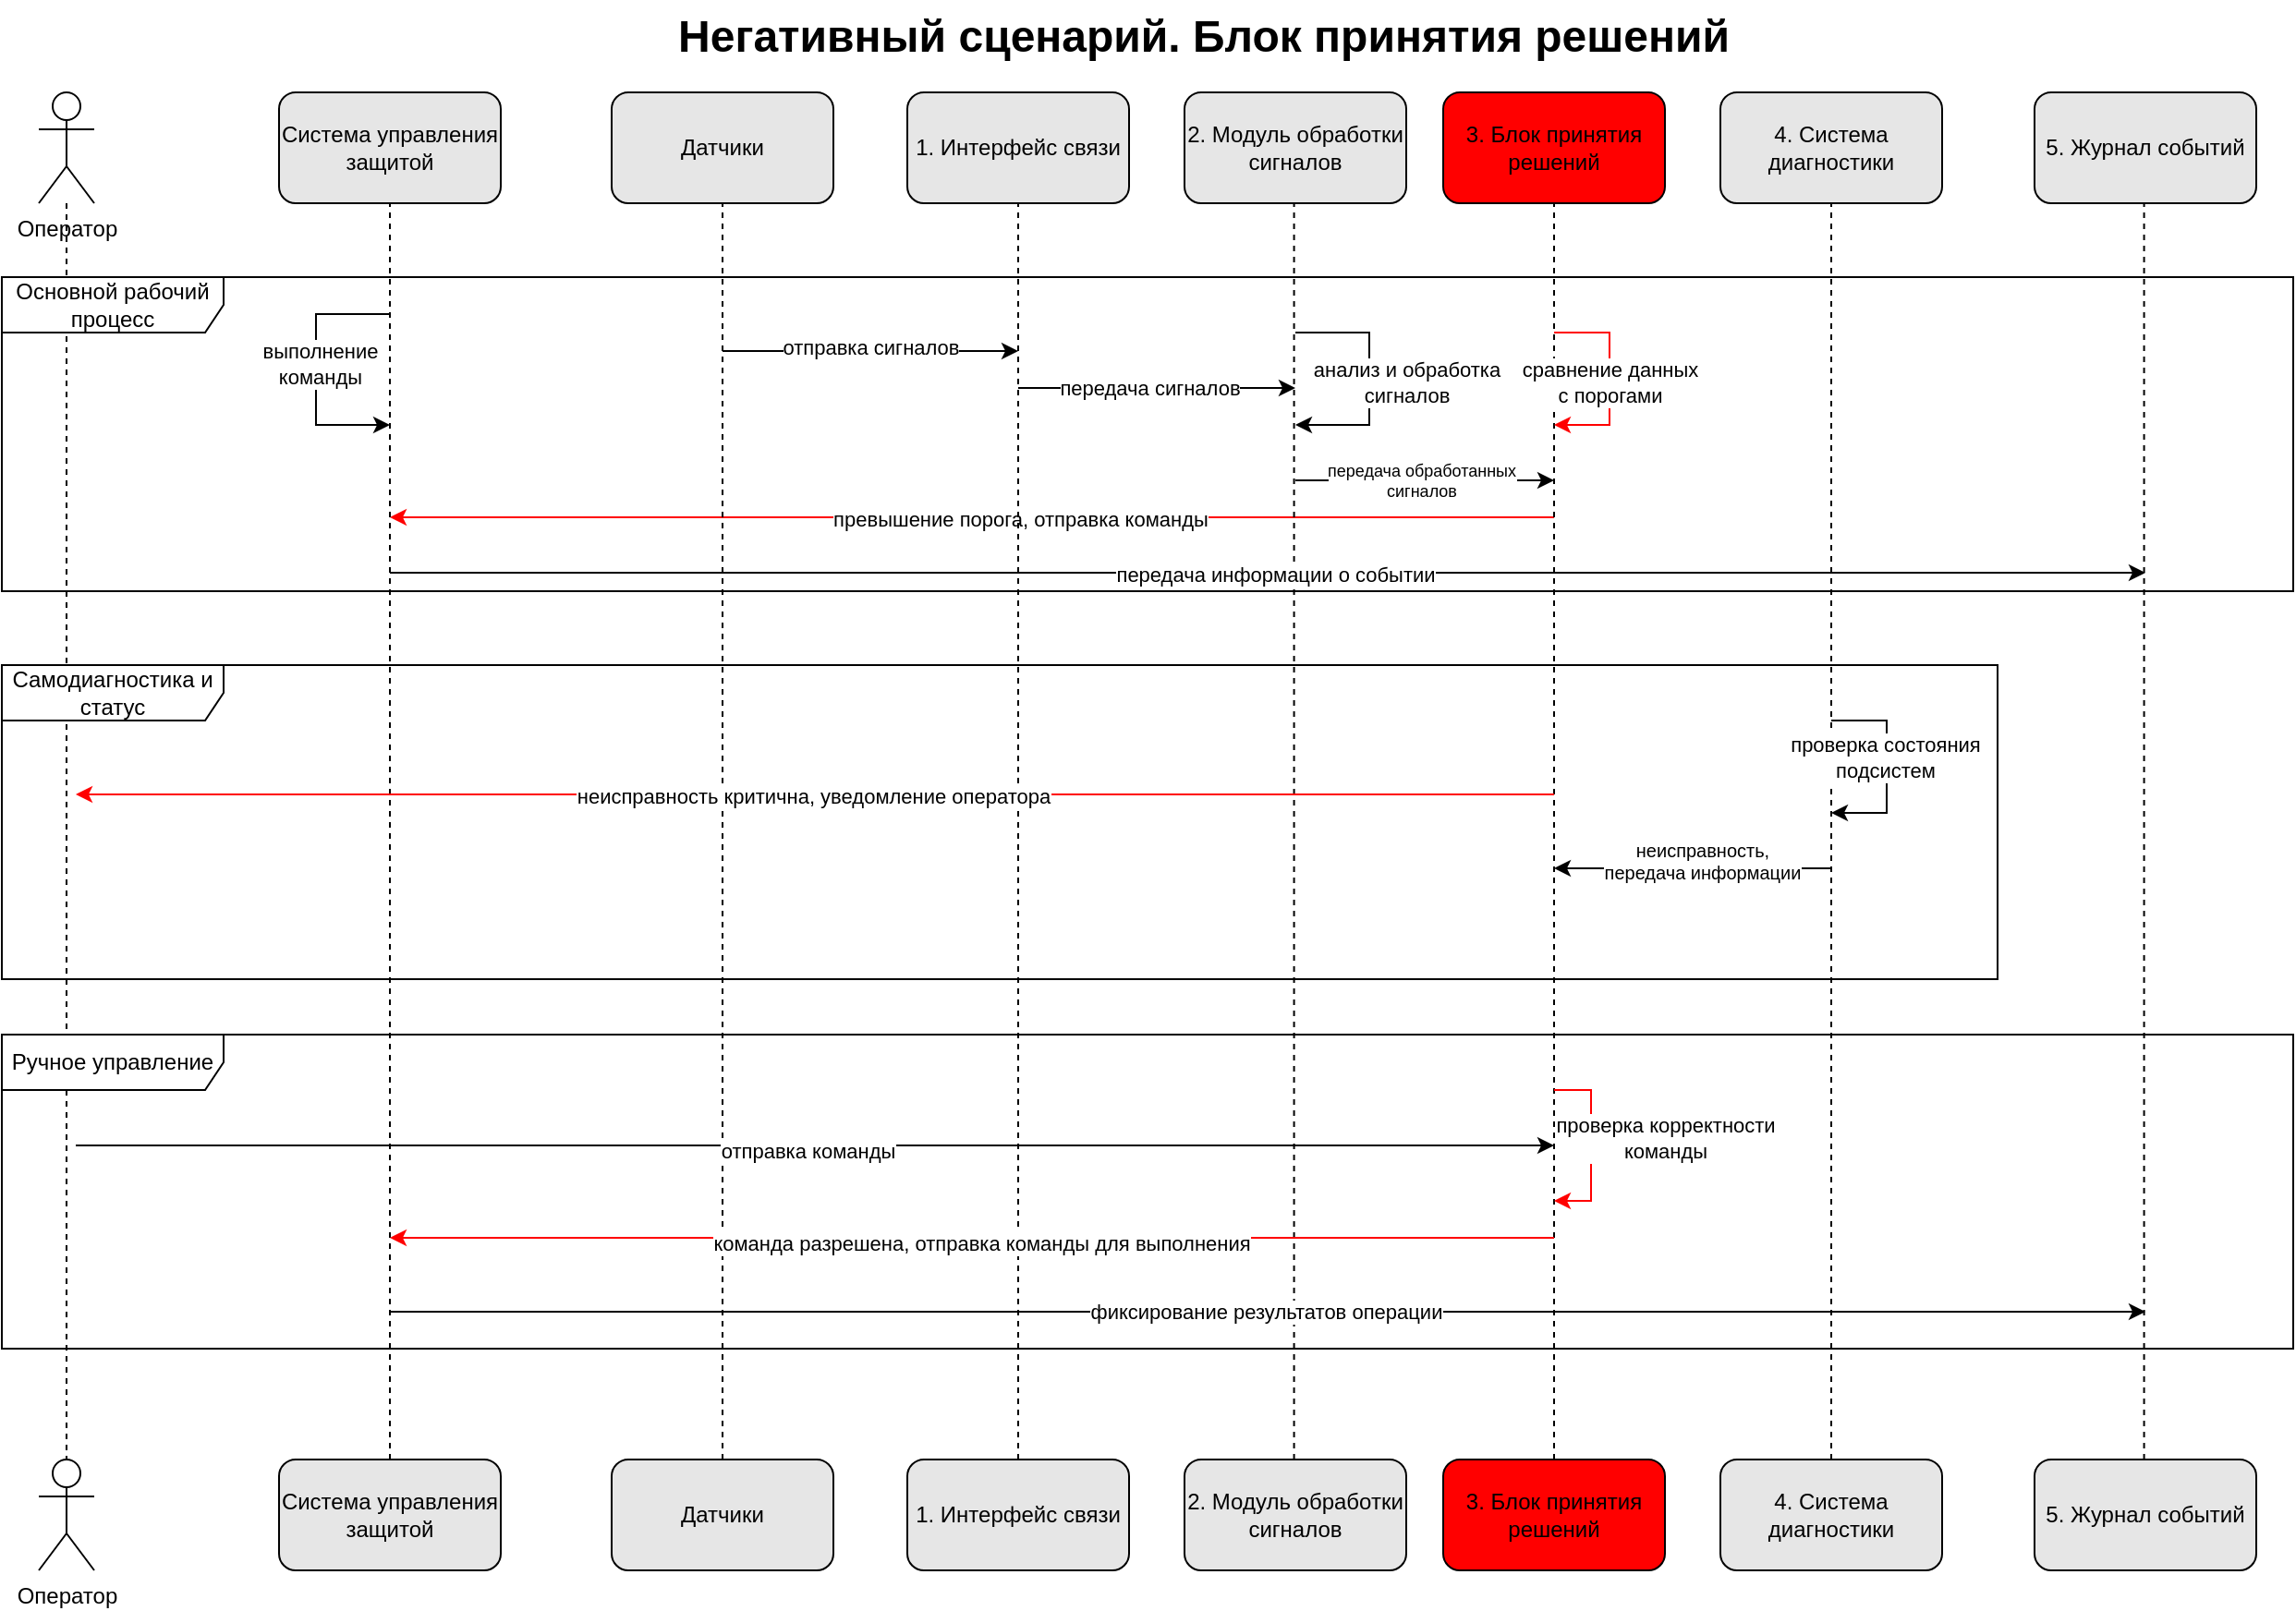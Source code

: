 <mxfile version="26.2.3">
  <diagram name="Page-1" id="c7488fd3-1785-93aa-aadb-54a6760d102a">
    <mxGraphModel dx="1429" dy="2018" grid="1" gridSize="10" guides="1" tooltips="1" connect="1" arrows="1" fold="1" page="1" pageScale="1" pageWidth="1100" pageHeight="850" background="none" math="0" shadow="0">
      <root>
        <mxCell id="0" />
        <mxCell id="1" parent="0" />
        <mxCell id="bBXWs2izji7ijMaOlB8e-4" style="edgeStyle=orthogonalEdgeStyle;rounded=0;orthogonalLoop=1;jettySize=auto;html=1;dashed=1;endArrow=none;startFill=0;" parent="1" source="bBXWs2izji7ijMaOlB8e-1" edge="1">
          <mxGeometry relative="1" as="geometry">
            <mxPoint x="55" y="800" as="targetPoint" />
          </mxGeometry>
        </mxCell>
        <mxCell id="bBXWs2izji7ijMaOlB8e-1" value="Оператор" style="shape=umlActor;verticalLabelPosition=bottom;verticalAlign=top;html=1;outlineConnect=0;" parent="1" vertex="1">
          <mxGeometry x="40" y="60" width="30" height="60" as="geometry" />
        </mxCell>
        <mxCell id="bBXWs2izji7ijMaOlB8e-5" value="Оператор" style="shape=umlActor;verticalLabelPosition=bottom;verticalAlign=top;html=1;outlineConnect=0;" parent="1" vertex="1">
          <mxGeometry x="40" y="800" width="30" height="60" as="geometry" />
        </mxCell>
        <mxCell id="bBXWs2izji7ijMaOlB8e-60" value="Основной рабочий процесс" style="shape=umlFrame;whiteSpace=wrap;html=1;pointerEvents=0;recursiveResize=0;container=1;collapsible=0;width=120;height=30;" parent="1" vertex="1">
          <mxGeometry x="20" y="160" width="1240" height="170" as="geometry" />
        </mxCell>
        <mxCell id="bBXWs2izji7ijMaOlB8e-89" value="" style="endArrow=classic;html=1;rounded=0;" parent="bBXWs2izji7ijMaOlB8e-60" edge="1">
          <mxGeometry width="50" height="50" relative="1" as="geometry">
            <mxPoint x="390" y="40" as="sourcePoint" />
            <mxPoint x="550" y="40" as="targetPoint" />
          </mxGeometry>
        </mxCell>
        <mxCell id="bBXWs2izji7ijMaOlB8e-90" value="отправка сигналов" style="edgeLabel;html=1;align=center;verticalAlign=middle;resizable=0;points=[];" parent="bBXWs2izji7ijMaOlB8e-89" vertex="1" connectable="0">
          <mxGeometry y="2" relative="1" as="geometry">
            <mxPoint as="offset" />
          </mxGeometry>
        </mxCell>
        <mxCell id="bBXWs2izji7ijMaOlB8e-91" value="" style="endArrow=classic;html=1;rounded=0;" parent="bBXWs2izji7ijMaOlB8e-60" edge="1">
          <mxGeometry width="50" height="50" relative="1" as="geometry">
            <mxPoint x="550" y="60" as="sourcePoint" />
            <mxPoint x="700" y="60" as="targetPoint" />
          </mxGeometry>
        </mxCell>
        <mxCell id="bBXWs2izji7ijMaOlB8e-92" value="&lt;div&gt;передача сигналов&lt;/div&gt;" style="edgeLabel;html=1;align=center;verticalAlign=middle;resizable=0;points=[];" parent="bBXWs2izji7ijMaOlB8e-91" vertex="1" connectable="0">
          <mxGeometry x="0.178" y="2" relative="1" as="geometry">
            <mxPoint x="-18" y="2" as="offset" />
          </mxGeometry>
        </mxCell>
        <mxCell id="bBXWs2izji7ijMaOlB8e-95" value="" style="endArrow=classic;html=1;rounded=0;" parent="bBXWs2izji7ijMaOlB8e-60" edge="1">
          <mxGeometry width="50" height="50" relative="1" as="geometry">
            <mxPoint x="700" y="110" as="sourcePoint" />
            <mxPoint x="840" y="110" as="targetPoint" />
          </mxGeometry>
        </mxCell>
        <mxCell id="bBXWs2izji7ijMaOlB8e-96" value="&lt;div&gt;передача обработанных&lt;/div&gt;&lt;div&gt;сигналов&lt;/div&gt;" style="edgeLabel;html=1;align=center;verticalAlign=middle;resizable=0;points=[];fontSize=9;" parent="bBXWs2izji7ijMaOlB8e-95" vertex="1" connectable="0">
          <mxGeometry x="-0.071" y="-2" relative="1" as="geometry">
            <mxPoint x="3" y="-2" as="offset" />
          </mxGeometry>
        </mxCell>
        <mxCell id="bBXWs2izji7ijMaOlB8e-101" value="" style="endArrow=classic;html=1;rounded=0;strokeColor=#FF0000;" parent="bBXWs2izji7ijMaOlB8e-60" edge="1">
          <mxGeometry width="50" height="50" relative="1" as="geometry">
            <mxPoint x="840" y="130" as="sourcePoint" />
            <mxPoint x="210" y="130" as="targetPoint" />
          </mxGeometry>
        </mxCell>
        <mxCell id="bBXWs2izji7ijMaOlB8e-102" value="превышение порога, отправка команды" style="edgeLabel;html=1;align=center;verticalAlign=middle;resizable=0;points=[];" parent="bBXWs2izji7ijMaOlB8e-101" vertex="1" connectable="0">
          <mxGeometry x="-0.062" y="1" relative="1" as="geometry">
            <mxPoint x="6" as="offset" />
          </mxGeometry>
        </mxCell>
        <mxCell id="bBXWs2izji7ijMaOlB8e-61" value="Самодиагностика и статус" style="shape=umlFrame;whiteSpace=wrap;html=1;pointerEvents=0;recursiveResize=0;container=1;collapsible=0;width=120;height=30;" parent="1" vertex="1">
          <mxGeometry x="20" y="370" width="1080" height="170" as="geometry" />
        </mxCell>
        <mxCell id="bBXWs2izji7ijMaOlB8e-85" value="" style="endArrow=none;dashed=1;html=1;rounded=0;entryX=0.5;entryY=1;entryDx=0;entryDy=0;exitX=0.5;exitY=0;exitDx=0;exitDy=0;" parent="bBXWs2izji7ijMaOlB8e-61" edge="1">
          <mxGeometry width="50" height="50" relative="1" as="geometry">
            <mxPoint x="699.29" y="430" as="sourcePoint" />
            <mxPoint x="699.29" y="-250" as="targetPoint" />
          </mxGeometry>
        </mxCell>
        <mxCell id="bBXWs2izji7ijMaOlB8e-86" value="" style="endArrow=none;dashed=1;html=1;rounded=0;entryX=0.5;entryY=1;entryDx=0;entryDy=0;exitX=0.5;exitY=0;exitDx=0;exitDy=0;" parent="bBXWs2izji7ijMaOlB8e-61" edge="1">
          <mxGeometry width="50" height="50" relative="1" as="geometry">
            <mxPoint x="840" y="430" as="sourcePoint" />
            <mxPoint x="840" y="-250" as="targetPoint" />
          </mxGeometry>
        </mxCell>
        <mxCell id="bBXWs2izji7ijMaOlB8e-87" value="" style="endArrow=none;dashed=1;html=1;rounded=0;entryX=0.5;entryY=1;entryDx=0;entryDy=0;exitX=0.5;exitY=0;exitDx=0;exitDy=0;" parent="bBXWs2izji7ijMaOlB8e-61" edge="1">
          <mxGeometry width="50" height="50" relative="1" as="geometry">
            <mxPoint x="990" y="430" as="sourcePoint" />
            <mxPoint x="990" y="-250" as="targetPoint" />
          </mxGeometry>
        </mxCell>
        <mxCell id="bBXWs2izji7ijMaOlB8e-62" value="Ручное управление" style="shape=umlFrame;whiteSpace=wrap;html=1;pointerEvents=0;recursiveResize=0;container=1;collapsible=0;width=120;height=30;" parent="1" vertex="1">
          <mxGeometry x="20" y="570" width="1240" height="170" as="geometry" />
        </mxCell>
        <mxCell id="bBXWs2izji7ijMaOlB8e-64" value="Система управления защитой" style="rounded=1;whiteSpace=wrap;html=1;fillColor=#E6E6E6;" parent="1" vertex="1">
          <mxGeometry x="170" y="60" width="120" height="60" as="geometry" />
        </mxCell>
        <mxCell id="bBXWs2izji7ijMaOlB8e-66" value="Система управления защитой" style="rounded=1;whiteSpace=wrap;html=1;fillColor=#E6E6E6;" parent="1" vertex="1">
          <mxGeometry x="170" y="800" width="120" height="60" as="geometry" />
        </mxCell>
        <mxCell id="bBXWs2izji7ijMaOlB8e-67" value="Датчики" style="rounded=1;whiteSpace=wrap;html=1;fillColor=#E6E6E6;" parent="1" vertex="1">
          <mxGeometry x="350" y="60" width="120" height="60" as="geometry" />
        </mxCell>
        <mxCell id="bBXWs2izji7ijMaOlB8e-68" value="Датчики" style="rounded=1;whiteSpace=wrap;html=1;fillColor=#E6E6E6;" parent="1" vertex="1">
          <mxGeometry x="350" y="800" width="120" height="60" as="geometry" />
        </mxCell>
        <mxCell id="bBXWs2izji7ijMaOlB8e-69" value="1. Интерфейс связи" style="rounded=1;whiteSpace=wrap;html=1;fillColor=#E6E6E6;" parent="1" vertex="1">
          <mxGeometry x="510" y="60" width="120" height="60" as="geometry" />
        </mxCell>
        <mxCell id="bBXWs2izji7ijMaOlB8e-70" value="1. Интерфейс связи" style="rounded=1;whiteSpace=wrap;html=1;fillColor=#E6E6E6;" parent="1" vertex="1">
          <mxGeometry x="510" y="800" width="120" height="60" as="geometry" />
        </mxCell>
        <mxCell id="bBXWs2izji7ijMaOlB8e-71" value="2. Модуль обработки сигналов" style="rounded=1;whiteSpace=wrap;html=1;fillColor=#E6E6E6;" parent="1" vertex="1">
          <mxGeometry x="660" y="60" width="120" height="60" as="geometry" />
        </mxCell>
        <mxCell id="bBXWs2izji7ijMaOlB8e-72" value="2. Модуль обработки сигналов" style="rounded=1;whiteSpace=wrap;html=1;fillColor=#E6E6E6;" parent="1" vertex="1">
          <mxGeometry x="660" y="800" width="120" height="60" as="geometry" />
        </mxCell>
        <mxCell id="bBXWs2izji7ijMaOlB8e-73" value="3. Блок принятия решений" style="rounded=1;whiteSpace=wrap;html=1;fillColor=#FF0000;" parent="1" vertex="1">
          <mxGeometry x="800" y="60" width="120" height="60" as="geometry" />
        </mxCell>
        <mxCell id="bBXWs2izji7ijMaOlB8e-74" value="3. Блок принятия решений" style="rounded=1;whiteSpace=wrap;html=1;fillColor=#FF0000;" parent="1" vertex="1">
          <mxGeometry x="800" y="800" width="120" height="60" as="geometry" />
        </mxCell>
        <mxCell id="bBXWs2izji7ijMaOlB8e-75" value="4. Система диагностики" style="rounded=1;whiteSpace=wrap;html=1;fillColor=#E6E6E6;" parent="1" vertex="1">
          <mxGeometry x="950" y="60" width="120" height="60" as="geometry" />
        </mxCell>
        <mxCell id="bBXWs2izji7ijMaOlB8e-76" value="4. Система диагностики" style="rounded=1;whiteSpace=wrap;html=1;fillColor=#E6E6E6;" parent="1" vertex="1">
          <mxGeometry x="950" y="800" width="120" height="60" as="geometry" />
        </mxCell>
        <mxCell id="bBXWs2izji7ijMaOlB8e-80" value="5. Журнал событий" style="rounded=1;whiteSpace=wrap;html=1;fillColor=#E6E6E6;" parent="1" vertex="1">
          <mxGeometry x="1120" y="60" width="120" height="60" as="geometry" />
        </mxCell>
        <mxCell id="bBXWs2izji7ijMaOlB8e-81" value="5. Журнал событий" style="rounded=1;whiteSpace=wrap;html=1;fillColor=#E6E6E6;" parent="1" vertex="1">
          <mxGeometry x="1120" y="800" width="120" height="60" as="geometry" />
        </mxCell>
        <mxCell id="bBXWs2izji7ijMaOlB8e-82" value="" style="endArrow=none;dashed=1;html=1;rounded=0;entryX=0.5;entryY=1;entryDx=0;entryDy=0;exitX=0.5;exitY=0;exitDx=0;exitDy=0;" parent="1" source="bBXWs2izji7ijMaOlB8e-66" target="bBXWs2izji7ijMaOlB8e-64" edge="1">
          <mxGeometry width="50" height="50" relative="1" as="geometry">
            <mxPoint x="420" y="710" as="sourcePoint" />
            <mxPoint x="470" y="660" as="targetPoint" />
          </mxGeometry>
        </mxCell>
        <mxCell id="bBXWs2izji7ijMaOlB8e-83" value="" style="endArrow=none;dashed=1;html=1;rounded=0;entryX=0.5;entryY=1;entryDx=0;entryDy=0;exitX=0.5;exitY=0;exitDx=0;exitDy=0;" parent="1" source="bBXWs2izji7ijMaOlB8e-68" target="bBXWs2izji7ijMaOlB8e-67" edge="1">
          <mxGeometry width="50" height="50" relative="1" as="geometry">
            <mxPoint x="430" y="710" as="sourcePoint" />
            <mxPoint x="420" y="120.0" as="targetPoint" />
          </mxGeometry>
        </mxCell>
        <mxCell id="bBXWs2izji7ijMaOlB8e-84" value="" style="endArrow=none;dashed=1;html=1;rounded=0;entryX=0.5;entryY=1;entryDx=0;entryDy=0;exitX=0.5;exitY=0;exitDx=0;exitDy=0;" parent="1" source="bBXWs2izji7ijMaOlB8e-70" target="bBXWs2izji7ijMaOlB8e-69" edge="1">
          <mxGeometry width="50" height="50" relative="1" as="geometry">
            <mxPoint x="590" y="730" as="sourcePoint" />
            <mxPoint x="640" y="680" as="targetPoint" />
          </mxGeometry>
        </mxCell>
        <mxCell id="bBXWs2izji7ijMaOlB8e-88" value="" style="endArrow=none;dashed=1;html=1;rounded=0;entryX=0.5;entryY=1;entryDx=0;entryDy=0;exitX=0.5;exitY=0;exitDx=0;exitDy=0;" parent="1" edge="1">
          <mxGeometry width="50" height="50" relative="1" as="geometry">
            <mxPoint x="1179.29" y="800" as="sourcePoint" />
            <mxPoint x="1179.29" y="120" as="targetPoint" />
          </mxGeometry>
        </mxCell>
        <mxCell id="bBXWs2izji7ijMaOlB8e-93" value="" style="endArrow=classic;html=1;rounded=0;" parent="1" edge="1">
          <mxGeometry width="50" height="50" relative="1" as="geometry">
            <mxPoint x="720" y="190" as="sourcePoint" />
            <mxPoint x="720" y="240" as="targetPoint" />
            <Array as="points">
              <mxPoint x="760" y="190" />
              <mxPoint x="760" y="240" />
            </Array>
          </mxGeometry>
        </mxCell>
        <mxCell id="bBXWs2izji7ijMaOlB8e-94" value="&lt;div&gt;анализ и обработка&lt;/div&gt;&lt;div&gt;сигналов&lt;/div&gt;" style="edgeLabel;html=1;align=center;verticalAlign=middle;resizable=0;points=[];" parent="bBXWs2izji7ijMaOlB8e-93" vertex="1" connectable="0">
          <mxGeometry x="0.026" y="2" relative="1" as="geometry">
            <mxPoint x="18" as="offset" />
          </mxGeometry>
        </mxCell>
        <mxCell id="bBXWs2izji7ijMaOlB8e-97" value="" style="endArrow=classic;html=1;rounded=0;strokeColor=#FF0000;" parent="1" edge="1">
          <mxGeometry width="50" height="50" relative="1" as="geometry">
            <mxPoint x="860" y="190" as="sourcePoint" />
            <mxPoint x="860" y="240" as="targetPoint" />
            <Array as="points">
              <mxPoint x="890" y="190" />
              <mxPoint x="890" y="240" />
            </Array>
          </mxGeometry>
        </mxCell>
        <mxCell id="bBXWs2izji7ijMaOlB8e-98" value="&lt;div&gt;сравнение данных&lt;/div&gt;&lt;div&gt;с порогами&lt;/div&gt;" style="edgeLabel;html=1;align=center;verticalAlign=middle;resizable=0;points=[];" parent="bBXWs2izji7ijMaOlB8e-97" vertex="1" connectable="0">
          <mxGeometry x="0.036" relative="1" as="geometry">
            <mxPoint as="offset" />
          </mxGeometry>
        </mxCell>
        <mxCell id="bBXWs2izji7ijMaOlB8e-104" value="" style="endArrow=classic;html=1;rounded=0;" parent="1" edge="1">
          <mxGeometry width="50" height="50" relative="1" as="geometry">
            <mxPoint x="230" y="320" as="sourcePoint" />
            <mxPoint x="1180" y="320" as="targetPoint" />
          </mxGeometry>
        </mxCell>
        <mxCell id="bBXWs2izji7ijMaOlB8e-105" value="передача информации о событии" style="edgeLabel;html=1;align=center;verticalAlign=middle;resizable=0;points=[];" parent="bBXWs2izji7ijMaOlB8e-104" vertex="1" connectable="0">
          <mxGeometry x="0.008" y="-1" relative="1" as="geometry">
            <mxPoint as="offset" />
          </mxGeometry>
        </mxCell>
        <mxCell id="bBXWs2izji7ijMaOlB8e-106" value="" style="endArrow=classic;html=1;rounded=0;" parent="1" edge="1">
          <mxGeometry width="50" height="50" relative="1" as="geometry">
            <mxPoint x="230" y="180" as="sourcePoint" />
            <mxPoint x="230" y="240" as="targetPoint" />
            <Array as="points">
              <mxPoint x="190" y="180" />
              <mxPoint x="190" y="240" />
            </Array>
          </mxGeometry>
        </mxCell>
        <mxCell id="bBXWs2izji7ijMaOlB8e-107" value="&lt;div&gt;выполнение&lt;/div&gt;&lt;div&gt;команды&lt;/div&gt;" style="edgeLabel;html=1;align=center;verticalAlign=middle;resizable=0;points=[];" parent="bBXWs2izji7ijMaOlB8e-106" vertex="1" connectable="0">
          <mxGeometry x="-0.047" y="2" relative="1" as="geometry">
            <mxPoint as="offset" />
          </mxGeometry>
        </mxCell>
        <mxCell id="bBXWs2izji7ijMaOlB8e-108" value="" style="endArrow=classic;html=1;rounded=0;" parent="1" edge="1">
          <mxGeometry width="50" height="50" relative="1" as="geometry">
            <mxPoint x="1010" y="400" as="sourcePoint" />
            <mxPoint x="1010" y="450" as="targetPoint" />
            <Array as="points">
              <mxPoint x="1040" y="400" />
              <mxPoint x="1040" y="450" />
            </Array>
          </mxGeometry>
        </mxCell>
        <mxCell id="bBXWs2izji7ijMaOlB8e-109" value="&lt;div&gt;проверка состояния&lt;/div&gt;&lt;div&gt;подсистем&lt;/div&gt;" style="edgeLabel;html=1;align=center;verticalAlign=middle;resizable=0;points=[];" parent="bBXWs2izji7ijMaOlB8e-108" vertex="1" connectable="0">
          <mxGeometry x="-0.087" y="-1" relative="1" as="geometry">
            <mxPoint as="offset" />
          </mxGeometry>
        </mxCell>
        <mxCell id="bBXWs2izji7ijMaOlB8e-110" value="" style="endArrow=classic;html=1;rounded=0;" parent="1" edge="1">
          <mxGeometry width="50" height="50" relative="1" as="geometry">
            <mxPoint x="1010" y="480" as="sourcePoint" />
            <mxPoint x="860" y="480" as="targetPoint" />
          </mxGeometry>
        </mxCell>
        <mxCell id="bBXWs2izji7ijMaOlB8e-111" value="&lt;div&gt;неисправность,&lt;/div&gt;&lt;div&gt;передача информации&lt;/div&gt;" style="edgeLabel;html=1;align=center;verticalAlign=middle;resizable=0;points=[];fontSize=10;" parent="bBXWs2izji7ijMaOlB8e-110" vertex="1" connectable="0">
          <mxGeometry x="0.073" y="-4" relative="1" as="geometry">
            <mxPoint x="10" as="offset" />
          </mxGeometry>
        </mxCell>
        <mxCell id="bBXWs2izji7ijMaOlB8e-112" value="" style="endArrow=classic;html=1;rounded=0;strokeColor=#FF0000;" parent="1" edge="1">
          <mxGeometry width="50" height="50" relative="1" as="geometry">
            <mxPoint x="860" y="440" as="sourcePoint" />
            <mxPoint x="60" y="440" as="targetPoint" />
          </mxGeometry>
        </mxCell>
        <mxCell id="bBXWs2izji7ijMaOlB8e-113" value="неисправность критична, уведомление оператора" style="edgeLabel;html=1;align=center;verticalAlign=middle;resizable=0;points=[];" parent="bBXWs2izji7ijMaOlB8e-112" vertex="1" connectable="0">
          <mxGeometry x="0.003" y="1" relative="1" as="geometry">
            <mxPoint as="offset" />
          </mxGeometry>
        </mxCell>
        <mxCell id="bBXWs2izji7ijMaOlB8e-114" value="" style="endArrow=classic;html=1;rounded=0;" parent="1" edge="1">
          <mxGeometry width="50" height="50" relative="1" as="geometry">
            <mxPoint x="60" y="630" as="sourcePoint" />
            <mxPoint x="860" y="630" as="targetPoint" />
          </mxGeometry>
        </mxCell>
        <mxCell id="bBXWs2izji7ijMaOlB8e-115" value="отправка команды" style="edgeLabel;html=1;align=center;verticalAlign=middle;resizable=0;points=[];" parent="bBXWs2izji7ijMaOlB8e-114" vertex="1" connectable="0">
          <mxGeometry x="-0.007" y="-3" relative="1" as="geometry">
            <mxPoint x="-1" as="offset" />
          </mxGeometry>
        </mxCell>
        <mxCell id="bBXWs2izji7ijMaOlB8e-116" value="" style="endArrow=classic;html=1;rounded=0;strokeColor=#FF0000;" parent="1" edge="1">
          <mxGeometry width="50" height="50" relative="1" as="geometry">
            <mxPoint x="860" y="600" as="sourcePoint" />
            <mxPoint x="860" y="660" as="targetPoint" />
            <Array as="points">
              <mxPoint x="880" y="600" />
              <mxPoint x="880" y="660" />
            </Array>
          </mxGeometry>
        </mxCell>
        <mxCell id="bBXWs2izji7ijMaOlB8e-117" value="&lt;div&gt;проверка корректности&lt;/div&gt;&lt;div&gt;команды&lt;/div&gt;" style="edgeLabel;html=1;align=center;verticalAlign=middle;resizable=0;points=[];" parent="bBXWs2izji7ijMaOlB8e-116" vertex="1" connectable="0">
          <mxGeometry x="-0.06" y="-2" relative="1" as="geometry">
            <mxPoint x="42" y="-1" as="offset" />
          </mxGeometry>
        </mxCell>
        <mxCell id="bBXWs2izji7ijMaOlB8e-118" value="" style="endArrow=classic;html=1;rounded=0;strokeColor=#FF0000;" parent="1" edge="1">
          <mxGeometry width="50" height="50" relative="1" as="geometry">
            <mxPoint x="860" y="680" as="sourcePoint" />
            <mxPoint x="230" y="680" as="targetPoint" />
          </mxGeometry>
        </mxCell>
        <mxCell id="bBXWs2izji7ijMaOlB8e-119" value="команда разрешена, отправка команды для выполнения" style="edgeLabel;html=1;align=center;verticalAlign=middle;resizable=0;points=[];" parent="bBXWs2izji7ijMaOlB8e-118" vertex="1" connectable="0">
          <mxGeometry x="-0.018" y="3" relative="1" as="geometry">
            <mxPoint x="-1" as="offset" />
          </mxGeometry>
        </mxCell>
        <mxCell id="bBXWs2izji7ijMaOlB8e-120" value="" style="endArrow=classic;html=1;rounded=0;" parent="1" edge="1">
          <mxGeometry width="50" height="50" relative="1" as="geometry">
            <mxPoint x="230" y="720" as="sourcePoint" />
            <mxPoint x="1180" y="720" as="targetPoint" />
          </mxGeometry>
        </mxCell>
        <mxCell id="bBXWs2izji7ijMaOlB8e-121" value="фиксирование результатов операции" style="edgeLabel;html=1;align=center;verticalAlign=middle;resizable=0;points=[];" parent="bBXWs2izji7ijMaOlB8e-120" vertex="1" connectable="0">
          <mxGeometry x="-0.0" relative="1" as="geometry">
            <mxPoint x="-1" as="offset" />
          </mxGeometry>
        </mxCell>
        <mxCell id="c_JRrk8t83_bxcEuD7tY-1" value="&lt;div&gt;Негативный сценарий. Блок принятия решений&lt;/div&gt;" style="text;strokeColor=none;fillColor=none;html=1;fontSize=24;fontStyle=1;verticalAlign=middle;align=center;" vertex="1" parent="1">
          <mxGeometry x="620" y="10" width="100" height="40" as="geometry" />
        </mxCell>
      </root>
    </mxGraphModel>
  </diagram>
</mxfile>
